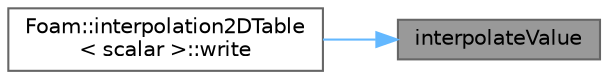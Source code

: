 digraph "interpolateValue"
{
 // LATEX_PDF_SIZE
  bgcolor="transparent";
  edge [fontname=Helvetica,fontsize=10,labelfontname=Helvetica,labelfontsize=10];
  node [fontname=Helvetica,fontsize=10,shape=box,height=0.2,width=0.4];
  rankdir="RL";
  Node1 [id="Node000001",label="interpolateValue",height=0.2,width=0.4,color="gray40", fillcolor="grey60", style="filled", fontcolor="black",tooltip=" "];
  Node1 -> Node2 [id="edge1_Node000001_Node000002",dir="back",color="steelblue1",style="solid",tooltip=" "];
  Node2 [id="Node000002",label="Foam::interpolation2DTable\l\< scalar \>::write",height=0.2,width=0.4,color="grey40", fillcolor="white", style="filled",URL="$classFoam_1_1interpolation2DTable.html#a78cec3e4ecac4a89a3ad8d38f2ad21f5",tooltip=" "];
}
